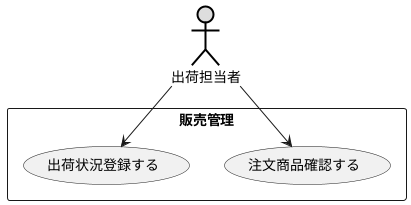 @startuml ユースケース図
' left to right direction

     actor 出荷担当者 as u1 #DDDDDD;line:black;line.bold;
    

rectangle 販売管理 {

usecase 注文商品確認する as a2
usecase 出荷状況登録する as a3

}



u1-->a2
u1-->a3
@enduml